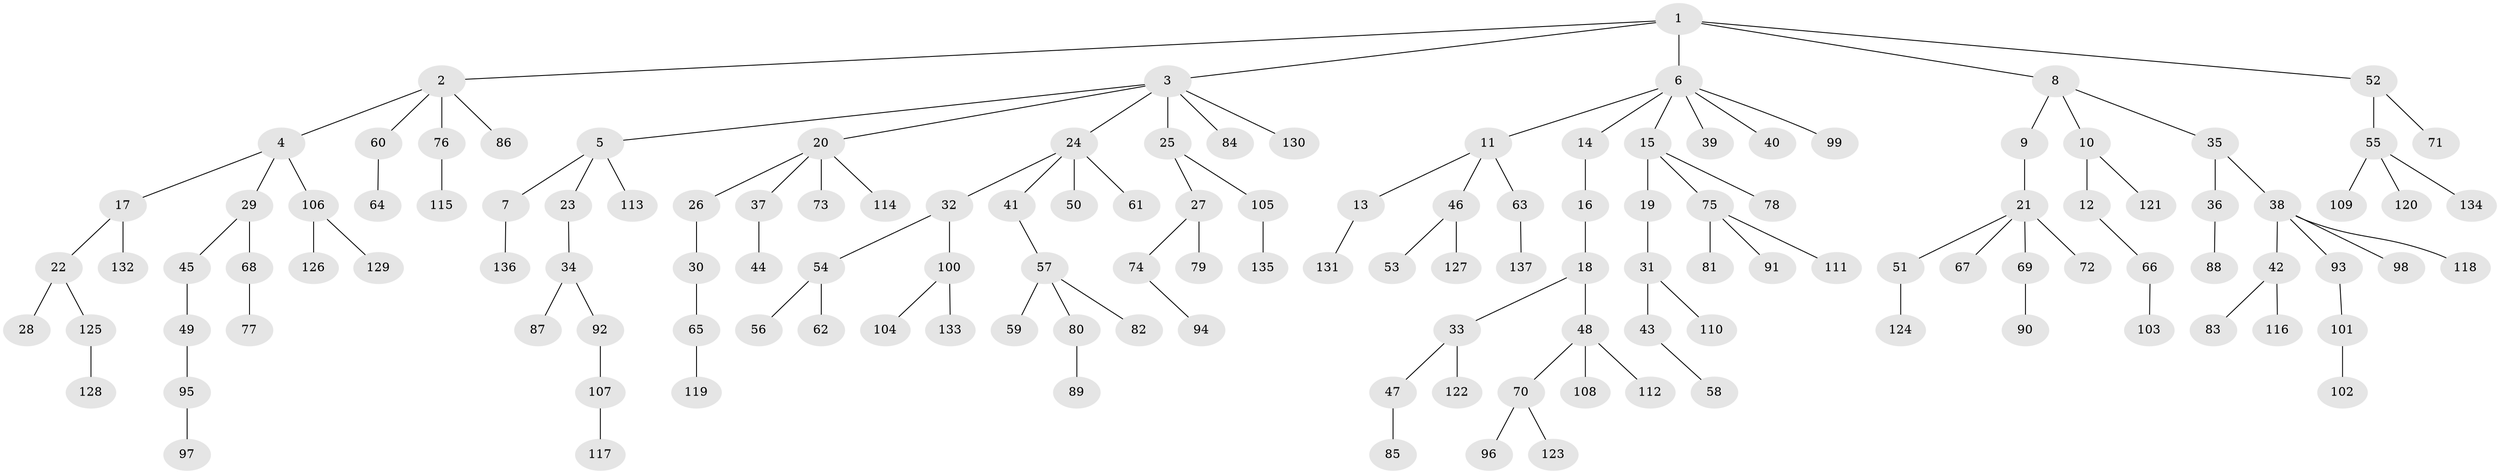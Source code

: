 // Generated by graph-tools (version 1.1) at 2025/11/02/27/25 16:11:26]
// undirected, 137 vertices, 136 edges
graph export_dot {
graph [start="1"]
  node [color=gray90,style=filled];
  1;
  2;
  3;
  4;
  5;
  6;
  7;
  8;
  9;
  10;
  11;
  12;
  13;
  14;
  15;
  16;
  17;
  18;
  19;
  20;
  21;
  22;
  23;
  24;
  25;
  26;
  27;
  28;
  29;
  30;
  31;
  32;
  33;
  34;
  35;
  36;
  37;
  38;
  39;
  40;
  41;
  42;
  43;
  44;
  45;
  46;
  47;
  48;
  49;
  50;
  51;
  52;
  53;
  54;
  55;
  56;
  57;
  58;
  59;
  60;
  61;
  62;
  63;
  64;
  65;
  66;
  67;
  68;
  69;
  70;
  71;
  72;
  73;
  74;
  75;
  76;
  77;
  78;
  79;
  80;
  81;
  82;
  83;
  84;
  85;
  86;
  87;
  88;
  89;
  90;
  91;
  92;
  93;
  94;
  95;
  96;
  97;
  98;
  99;
  100;
  101;
  102;
  103;
  104;
  105;
  106;
  107;
  108;
  109;
  110;
  111;
  112;
  113;
  114;
  115;
  116;
  117;
  118;
  119;
  120;
  121;
  122;
  123;
  124;
  125;
  126;
  127;
  128;
  129;
  130;
  131;
  132;
  133;
  134;
  135;
  136;
  137;
  1 -- 2;
  1 -- 3;
  1 -- 6;
  1 -- 8;
  1 -- 52;
  2 -- 4;
  2 -- 60;
  2 -- 76;
  2 -- 86;
  3 -- 5;
  3 -- 20;
  3 -- 24;
  3 -- 25;
  3 -- 84;
  3 -- 130;
  4 -- 17;
  4 -- 29;
  4 -- 106;
  5 -- 7;
  5 -- 23;
  5 -- 113;
  6 -- 11;
  6 -- 14;
  6 -- 15;
  6 -- 39;
  6 -- 40;
  6 -- 99;
  7 -- 136;
  8 -- 9;
  8 -- 10;
  8 -- 35;
  9 -- 21;
  10 -- 12;
  10 -- 121;
  11 -- 13;
  11 -- 46;
  11 -- 63;
  12 -- 66;
  13 -- 131;
  14 -- 16;
  15 -- 19;
  15 -- 75;
  15 -- 78;
  16 -- 18;
  17 -- 22;
  17 -- 132;
  18 -- 33;
  18 -- 48;
  19 -- 31;
  20 -- 26;
  20 -- 37;
  20 -- 73;
  20 -- 114;
  21 -- 51;
  21 -- 67;
  21 -- 69;
  21 -- 72;
  22 -- 28;
  22 -- 125;
  23 -- 34;
  24 -- 32;
  24 -- 41;
  24 -- 50;
  24 -- 61;
  25 -- 27;
  25 -- 105;
  26 -- 30;
  27 -- 74;
  27 -- 79;
  29 -- 45;
  29 -- 68;
  30 -- 65;
  31 -- 43;
  31 -- 110;
  32 -- 54;
  32 -- 100;
  33 -- 47;
  33 -- 122;
  34 -- 87;
  34 -- 92;
  35 -- 36;
  35 -- 38;
  36 -- 88;
  37 -- 44;
  38 -- 42;
  38 -- 93;
  38 -- 98;
  38 -- 118;
  41 -- 57;
  42 -- 83;
  42 -- 116;
  43 -- 58;
  45 -- 49;
  46 -- 53;
  46 -- 127;
  47 -- 85;
  48 -- 70;
  48 -- 108;
  48 -- 112;
  49 -- 95;
  51 -- 124;
  52 -- 55;
  52 -- 71;
  54 -- 56;
  54 -- 62;
  55 -- 109;
  55 -- 120;
  55 -- 134;
  57 -- 59;
  57 -- 80;
  57 -- 82;
  60 -- 64;
  63 -- 137;
  65 -- 119;
  66 -- 103;
  68 -- 77;
  69 -- 90;
  70 -- 96;
  70 -- 123;
  74 -- 94;
  75 -- 81;
  75 -- 91;
  75 -- 111;
  76 -- 115;
  80 -- 89;
  92 -- 107;
  93 -- 101;
  95 -- 97;
  100 -- 104;
  100 -- 133;
  101 -- 102;
  105 -- 135;
  106 -- 126;
  106 -- 129;
  107 -- 117;
  125 -- 128;
}
